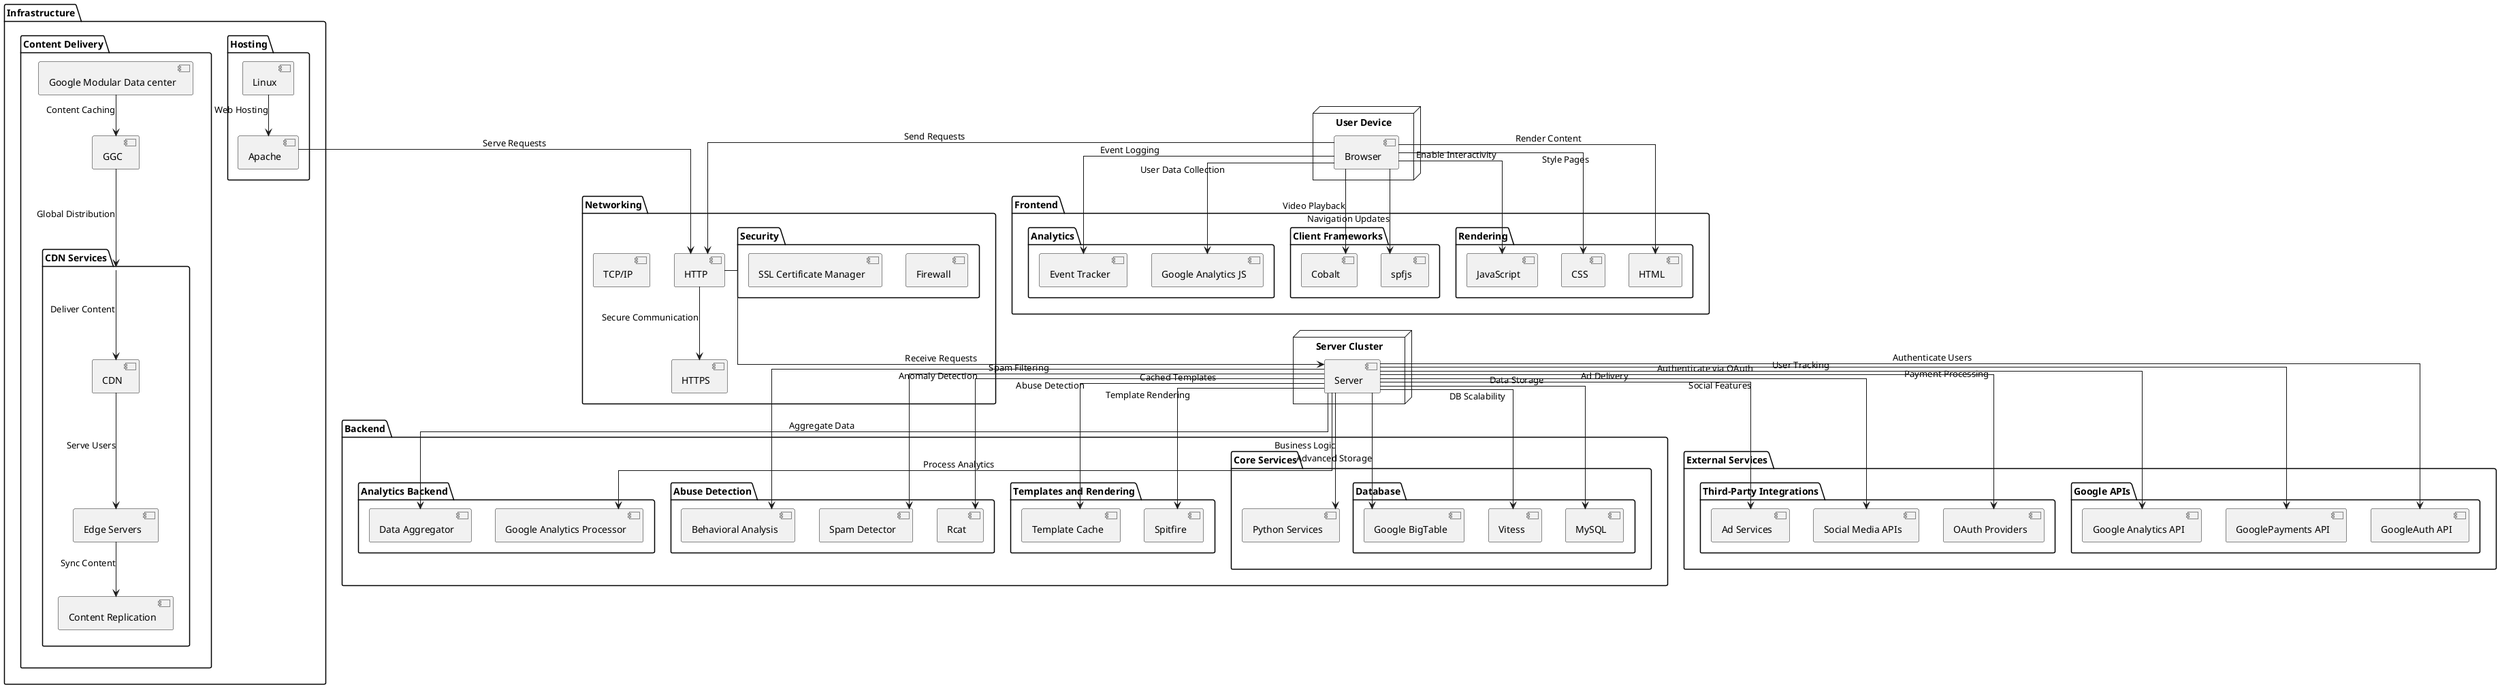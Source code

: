 @startuml YouTube Component Diagram

top to bottom direction
skinparam linetype ortho

package "Infrastructure" {
  package "Hosting" {
    component Linux
    component Apache
  }
  package "Content Delivery" {
    component "Google Modular Data center"
    component GGC
    package "CDN Services" {
      component CDN
      component "Edge Servers"
      component "Content Replication"
    }
  }
}

package "Networking" {
  component HTTP
  component HTTPS
  component TCP_IP as "TCP/IP"
  package "Security" {
    component "Firewall"
    component "SSL Certificate Manager"
  }
}

package "Backend" {
  package "Core Services" {
    component "Python Services" as Python
    package "Database" {
      component MySQL
      component Vitess
      component "Google BigTable"
    }
  }
  package "Templates and Rendering" {
    component Spitfire
    component "Template Cache"
  }
  package "Abuse Detection" {
    component Rcat
    component "Spam Detector"
    component "Behavioral Analysis"
  }
  package "Analytics Backend" {
    component "Google Analytics Processor"
    component "Data Aggregator"
  }
}

package "External Services" {
  package "Google APIs" {
    component "GoogleAuth API"
    component "GooglePayments API"
    component "Google Analytics API"
  }
  package "Third-Party Integrations" {
    component "OAuth Providers"
    component "Social Media APIs"
    component "Ad Services"
  }
}

package "Frontend" {
  package "Rendering" {
    component HTML
    component CSS
    component JavaScript
  }
  package "Client Frameworks" {
    component spfjs
    component Cobalt
  }
  package "Analytics" {
    component "Google Analytics JS"
    component "Event Tracker"
  }
}


node "Server Cluster" {
  [Server]
}


node "User Device" {
  [Browser]
}


[Browser] --> HTML : Render Content
[Browser] --> CSS : Style Pages
[Browser] --> JavaScript : Enable Interactivity
[Browser] --> spfjs : Navigation Updates
[Browser] --> Cobalt : Video Playback
[Browser] --> "Google Analytics JS" : User Data Collection
[Browser] --> "Event Tracker" : Event Logging

Linux --> Apache : Web Hosting
Apache --> HTTP : Serve Requests
HTTP --> HTTPS : Secure Communication

"Google Modular Data center" --> GGC : Content Caching
GGC --> "CDN Services" : Global Distribution
"CDN Services" --> CDN : Deliver Content
CDN --> "Edge Servers" : Serve Users
"Edge Servers" --> "Content Replication" : Sync Content

[Server] --> Python : Business Logic
[Server] --> MySQL : Data Storage
[Server] --> Vitess : DB Scalability
[Server] --> "Google BigTable" : Advanced Storage
[Server] --> Spitfire : Template Rendering
[Server] --> "Template Cache" : Cached Templates
[Server] --> Rcat : Abuse Detection
[Server] --> "Spam Detector" : Spam Filtering
[Server] --> "Behavioral Analysis" : Anomaly Detection
[Server] --> "Google Analytics Processor" : Process Analytics
[Server] --> "Data Aggregator" : Aggregate Data

[Browser] --> HTTP : Send Requests
HTTP --> [Server] : Receive Requests

[Server] --> "GoogleAuth API" : Authenticate Users
[Server] --> "GooglePayments API" : Payment Processing
[Server] --> "Google Analytics API" : User Tracking
[Server] --> "OAuth Providers" : Authenticate via OAuth
[Server] --> "Social Media APIs" : Social Features
[Server] --> "Ad Services" : Ad Delivery

@enduml
